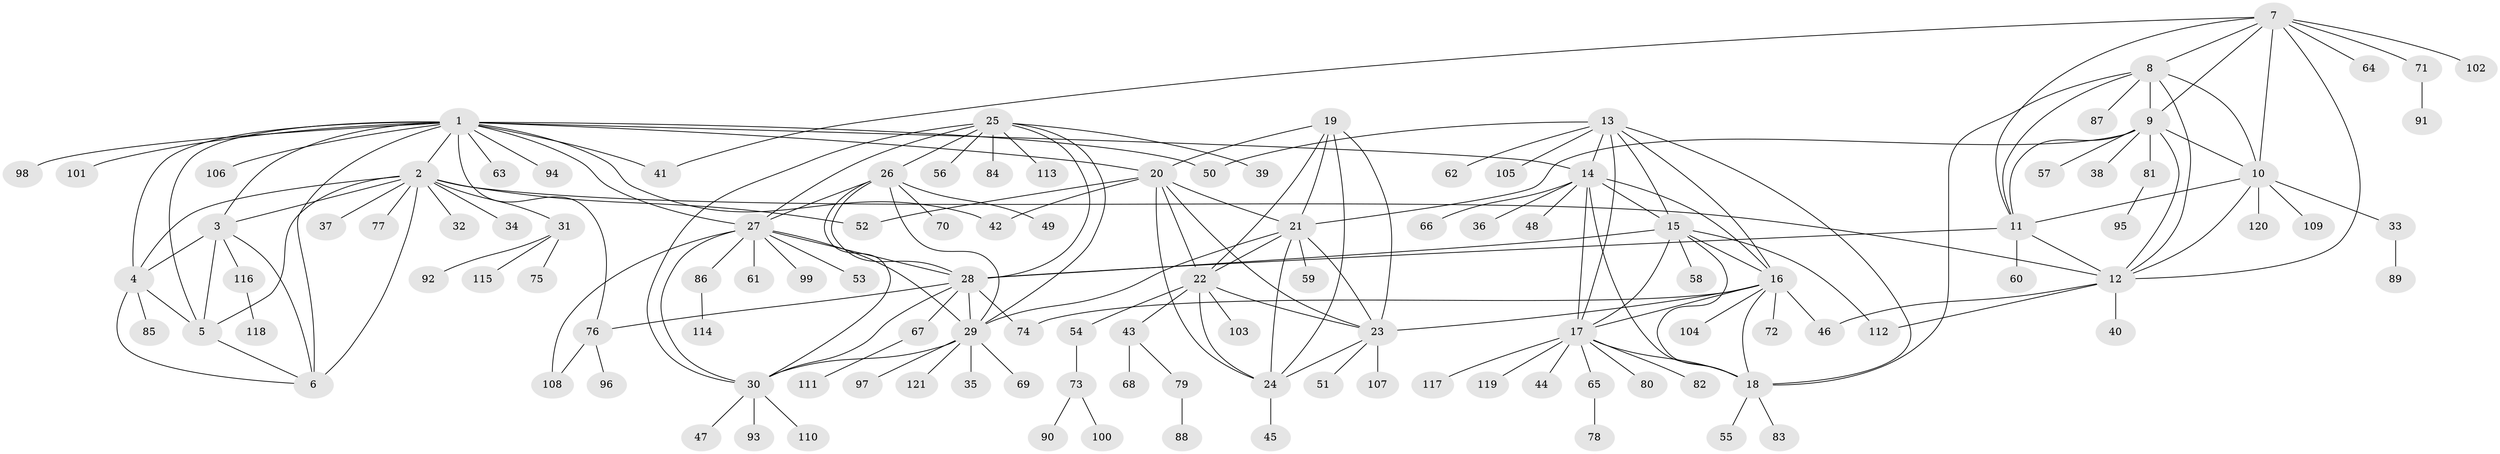 // coarse degree distribution, {20: 0.010752688172043012, 11: 0.010752688172043012, 5: 0.021505376344086023, 4: 0.03225806451612903, 9: 0.043010752688172046, 6: 0.043010752688172046, 14: 0.010752688172043012, 7: 0.03225806451612903, 12: 0.021505376344086023, 10: 0.010752688172043012, 3: 0.03225806451612903, 1: 0.6344086021505376, 2: 0.0967741935483871}
// Generated by graph-tools (version 1.1) at 2025/24/03/03/25 07:24:18]
// undirected, 121 vertices, 185 edges
graph export_dot {
graph [start="1"]
  node [color=gray90,style=filled];
  1;
  2;
  3;
  4;
  5;
  6;
  7;
  8;
  9;
  10;
  11;
  12;
  13;
  14;
  15;
  16;
  17;
  18;
  19;
  20;
  21;
  22;
  23;
  24;
  25;
  26;
  27;
  28;
  29;
  30;
  31;
  32;
  33;
  34;
  35;
  36;
  37;
  38;
  39;
  40;
  41;
  42;
  43;
  44;
  45;
  46;
  47;
  48;
  49;
  50;
  51;
  52;
  53;
  54;
  55;
  56;
  57;
  58;
  59;
  60;
  61;
  62;
  63;
  64;
  65;
  66;
  67;
  68;
  69;
  70;
  71;
  72;
  73;
  74;
  75;
  76;
  77;
  78;
  79;
  80;
  81;
  82;
  83;
  84;
  85;
  86;
  87;
  88;
  89;
  90;
  91;
  92;
  93;
  94;
  95;
  96;
  97;
  98;
  99;
  100;
  101;
  102;
  103;
  104;
  105;
  106;
  107;
  108;
  109;
  110;
  111;
  112;
  113;
  114;
  115;
  116;
  117;
  118;
  119;
  120;
  121;
  1 -- 2;
  1 -- 3;
  1 -- 4;
  1 -- 5;
  1 -- 6;
  1 -- 14;
  1 -- 20;
  1 -- 27;
  1 -- 41;
  1 -- 42;
  1 -- 50;
  1 -- 63;
  1 -- 76;
  1 -- 94;
  1 -- 98;
  1 -- 101;
  1 -- 106;
  2 -- 3;
  2 -- 4;
  2 -- 5;
  2 -- 6;
  2 -- 12;
  2 -- 31;
  2 -- 32;
  2 -- 34;
  2 -- 37;
  2 -- 52;
  2 -- 77;
  3 -- 4;
  3 -- 5;
  3 -- 6;
  3 -- 116;
  4 -- 5;
  4 -- 6;
  4 -- 85;
  5 -- 6;
  7 -- 8;
  7 -- 9;
  7 -- 10;
  7 -- 11;
  7 -- 12;
  7 -- 41;
  7 -- 64;
  7 -- 71;
  7 -- 102;
  8 -- 9;
  8 -- 10;
  8 -- 11;
  8 -- 12;
  8 -- 18;
  8 -- 87;
  9 -- 10;
  9 -- 11;
  9 -- 12;
  9 -- 21;
  9 -- 38;
  9 -- 57;
  9 -- 81;
  10 -- 11;
  10 -- 12;
  10 -- 33;
  10 -- 109;
  10 -- 120;
  11 -- 12;
  11 -- 28;
  11 -- 60;
  12 -- 40;
  12 -- 46;
  12 -- 112;
  13 -- 14;
  13 -- 15;
  13 -- 16;
  13 -- 17;
  13 -- 18;
  13 -- 50;
  13 -- 62;
  13 -- 105;
  14 -- 15;
  14 -- 16;
  14 -- 17;
  14 -- 18;
  14 -- 36;
  14 -- 48;
  14 -- 66;
  15 -- 16;
  15 -- 17;
  15 -- 18;
  15 -- 28;
  15 -- 58;
  15 -- 112;
  16 -- 17;
  16 -- 18;
  16 -- 23;
  16 -- 46;
  16 -- 72;
  16 -- 74;
  16 -- 104;
  17 -- 18;
  17 -- 44;
  17 -- 65;
  17 -- 80;
  17 -- 82;
  17 -- 117;
  17 -- 119;
  18 -- 55;
  18 -- 83;
  19 -- 20;
  19 -- 21;
  19 -- 22;
  19 -- 23;
  19 -- 24;
  20 -- 21;
  20 -- 22;
  20 -- 23;
  20 -- 24;
  20 -- 42;
  20 -- 52;
  21 -- 22;
  21 -- 23;
  21 -- 24;
  21 -- 29;
  21 -- 59;
  22 -- 23;
  22 -- 24;
  22 -- 43;
  22 -- 54;
  22 -- 103;
  23 -- 24;
  23 -- 51;
  23 -- 107;
  24 -- 45;
  25 -- 26;
  25 -- 27;
  25 -- 28;
  25 -- 29;
  25 -- 30;
  25 -- 39;
  25 -- 56;
  25 -- 84;
  25 -- 113;
  26 -- 27;
  26 -- 28;
  26 -- 29;
  26 -- 30;
  26 -- 49;
  26 -- 70;
  27 -- 28;
  27 -- 29;
  27 -- 30;
  27 -- 53;
  27 -- 61;
  27 -- 86;
  27 -- 99;
  27 -- 108;
  28 -- 29;
  28 -- 30;
  28 -- 67;
  28 -- 74;
  28 -- 76;
  29 -- 30;
  29 -- 35;
  29 -- 69;
  29 -- 97;
  29 -- 121;
  30 -- 47;
  30 -- 93;
  30 -- 110;
  31 -- 75;
  31 -- 92;
  31 -- 115;
  33 -- 89;
  43 -- 68;
  43 -- 79;
  54 -- 73;
  65 -- 78;
  67 -- 111;
  71 -- 91;
  73 -- 90;
  73 -- 100;
  76 -- 96;
  76 -- 108;
  79 -- 88;
  81 -- 95;
  86 -- 114;
  116 -- 118;
}
